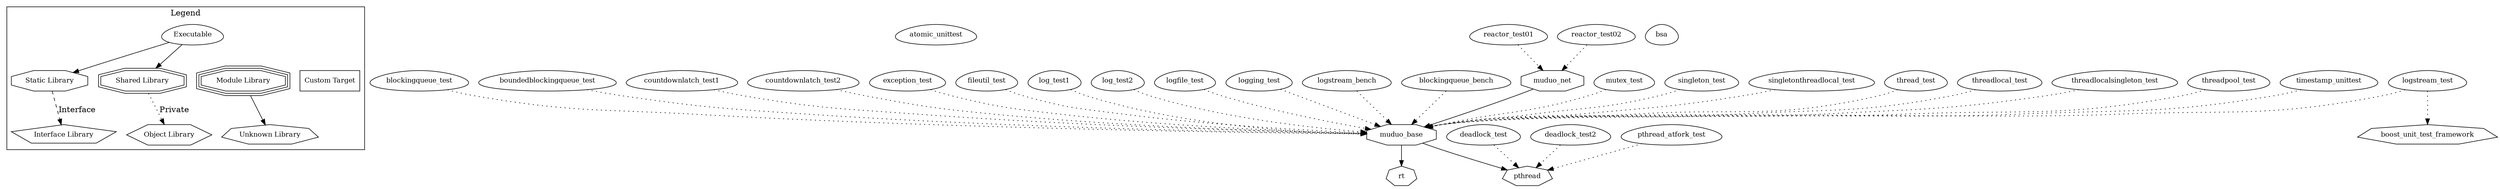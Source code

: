 digraph "muduo" {
node [
  fontsize = "12"
];
subgraph clusterLegend {
  label = "Legend";
  color = black;
  edge [ style = invis ];
  legendNode0 [ label = "Executable", shape = egg ];
  legendNode1 [ label = "Static Library", shape = octagon ];
  legendNode2 [ label = "Shared Library", shape = doubleoctagon ];
  legendNode3 [ label = "Module Library", shape = tripleoctagon ];
  legendNode4 [ label = "Interface Library", shape = pentagon ];
  legendNode5 [ label = "Object Library", shape = hexagon ];
  legendNode6 [ label = "Unknown Library", shape = septagon ];
  legendNode7 [ label = "Custom Target", shape = box ];
  legendNode0 -> legendNode1 [ style = solid ];
  legendNode0 -> legendNode2 [ style = solid ];
  legendNode0 -> legendNode3;
  legendNode1 -> legendNode4 [ label = "Interface", style = dashed ];
  legendNode2 -> legendNode5 [ label = "Private", style = dotted ];
  legendNode3 -> legendNode6 [ style = solid ];
  legendNode0 -> legendNode7;
}
    "node0" [ label = "atomic_unittest", shape = egg ];
    "node1" [ label = "blockingqueue_bench", shape = egg ];
    "node2" [ label = "muduo_base", shape = octagon ];
    "node3" [ label = "pthread", shape = septagon ];
    "node2" -> "node3"  // muduo_base -> pthread
    "node4" [ label = "rt", shape = septagon ];
    "node2" -> "node4"  // muduo_base -> rt
    "node1" -> "node2" [ style = dotted ] // blockingqueue_bench -> muduo_base
    "node5" [ label = "blockingqueue_test", shape = egg ];
    "node5" -> "node2" [ style = dotted ] // blockingqueue_test -> muduo_base
    "node6" [ label = "boundedblockingqueue_test", shape = egg ];
    "node6" -> "node2" [ style = dotted ] // boundedblockingqueue_test -> muduo_base
    "node7" [ label = "bsa", shape = egg ];
    "node8" [ label = "countdownlatch_test1", shape = egg ];
    "node8" -> "node2" [ style = dotted ] // countdownlatch_test1 -> muduo_base
    "node9" [ label = "countdownlatch_test2", shape = egg ];
    "node9" -> "node2" [ style = dotted ] // countdownlatch_test2 -> muduo_base
    "node10" [ label = "deadlock_test", shape = egg ];
    "node10" -> "node3" [ style = dotted ] // deadlock_test -> pthread
    "node11" [ label = "deadlock_test2", shape = egg ];
    "node11" -> "node3" [ style = dotted ] // deadlock_test2 -> pthread
    "node12" [ label = "exception_test", shape = egg ];
    "node12" -> "node2" [ style = dotted ] // exception_test -> muduo_base
    "node13" [ label = "fileutil_test", shape = egg ];
    "node13" -> "node2" [ style = dotted ] // fileutil_test -> muduo_base
    "node14" [ label = "log_test1", shape = egg ];
    "node14" -> "node2" [ style = dotted ] // log_test1 -> muduo_base
    "node15" [ label = "log_test2", shape = egg ];
    "node15" -> "node2" [ style = dotted ] // log_test2 -> muduo_base
    "node16" [ label = "logfile_test", shape = egg ];
    "node16" -> "node2" [ style = dotted ] // logfile_test -> muduo_base
    "node17" [ label = "logging_test", shape = egg ];
    "node17" -> "node2" [ style = dotted ] // logging_test -> muduo_base
    "node18" [ label = "logstream_bench", shape = egg ];
    "node18" -> "node2" [ style = dotted ] // logstream_bench -> muduo_base
    "node19" [ label = "logstream_test", shape = egg ];
    "node20" [ label = "boost_unit_test_framework", shape = septagon ];
    "node19" -> "node20" [ style = dotted ] // logstream_test -> boost_unit_test_framework
    "node19" -> "node2" [ style = dotted ] // logstream_test -> muduo_base
    "node21" [ label = "muduo_net", shape = octagon ];
    "node21" -> "node2"  // muduo_net -> muduo_base
    "node22" [ label = "mutex_test", shape = egg ];
    "node22" -> "node2" [ style = dotted ] // mutex_test -> muduo_base
    "node23" [ label = "pthread_atfork_test", shape = egg ];
    "node23" -> "node3" [ style = dotted ] // pthread_atfork_test -> pthread
    "node24" [ label = "reactor_test01", shape = egg ];
    "node24" -> "node21" [ style = dotted ] // reactor_test01 -> muduo_net
    "node25" [ label = "reactor_test02", shape = egg ];
    "node25" -> "node21" [ style = dotted ] // reactor_test02 -> muduo_net
    "node26" [ label = "singleton_test", shape = egg ];
    "node26" -> "node2" [ style = dotted ] // singleton_test -> muduo_base
    "node27" [ label = "singletonthreadlocal_test", shape = egg ];
    "node27" -> "node2" [ style = dotted ] // singletonthreadlocal_test -> muduo_base
    "node28" [ label = "thread_test", shape = egg ];
    "node28" -> "node2" [ style = dotted ] // thread_test -> muduo_base
    "node29" [ label = "threadlocal_test", shape = egg ];
    "node29" -> "node2" [ style = dotted ] // threadlocal_test -> muduo_base
    "node30" [ label = "threadlocalsingleton_test", shape = egg ];
    "node30" -> "node2" [ style = dotted ] // threadlocalsingleton_test -> muduo_base
    "node31" [ label = "threadpool_test", shape = egg ];
    "node31" -> "node2" [ style = dotted ] // threadpool_test -> muduo_base
    "node32" [ label = "timestamp_unittest", shape = egg ];
    "node32" -> "node2" [ style = dotted ] // timestamp_unittest -> muduo_base
}
